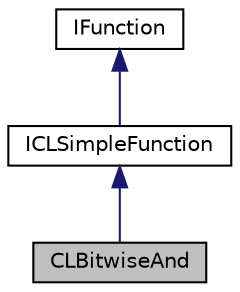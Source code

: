 digraph "CLBitwiseAnd"
{
 // LATEX_PDF_SIZE
  edge [fontname="Helvetica",fontsize="10",labelfontname="Helvetica",labelfontsize="10"];
  node [fontname="Helvetica",fontsize="10",shape=record];
  Node1 [label="CLBitwiseAnd",height=0.2,width=0.4,color="black", fillcolor="grey75", style="filled", fontcolor="black",tooltip="Basic function to perform bitwise AND by running CLBitwiseKernel."];
  Node2 -> Node1 [dir="back",color="midnightblue",fontsize="10",style="solid",fontname="Helvetica"];
  Node2 [label="ICLSimpleFunction",height=0.2,width=0.4,color="black", fillcolor="white", style="filled",URL="$classarm__compute_1_1_i_c_l_simple_function.xhtml",tooltip="Basic interface for functions which have a single OpenCL kernel."];
  Node3 -> Node2 [dir="back",color="midnightblue",fontsize="10",style="solid",fontname="Helvetica"];
  Node3 [label="IFunction",height=0.2,width=0.4,color="black", fillcolor="white", style="filled",URL="$classarm__compute_1_1_i_function.xhtml",tooltip="Base class for all functions."];
}
